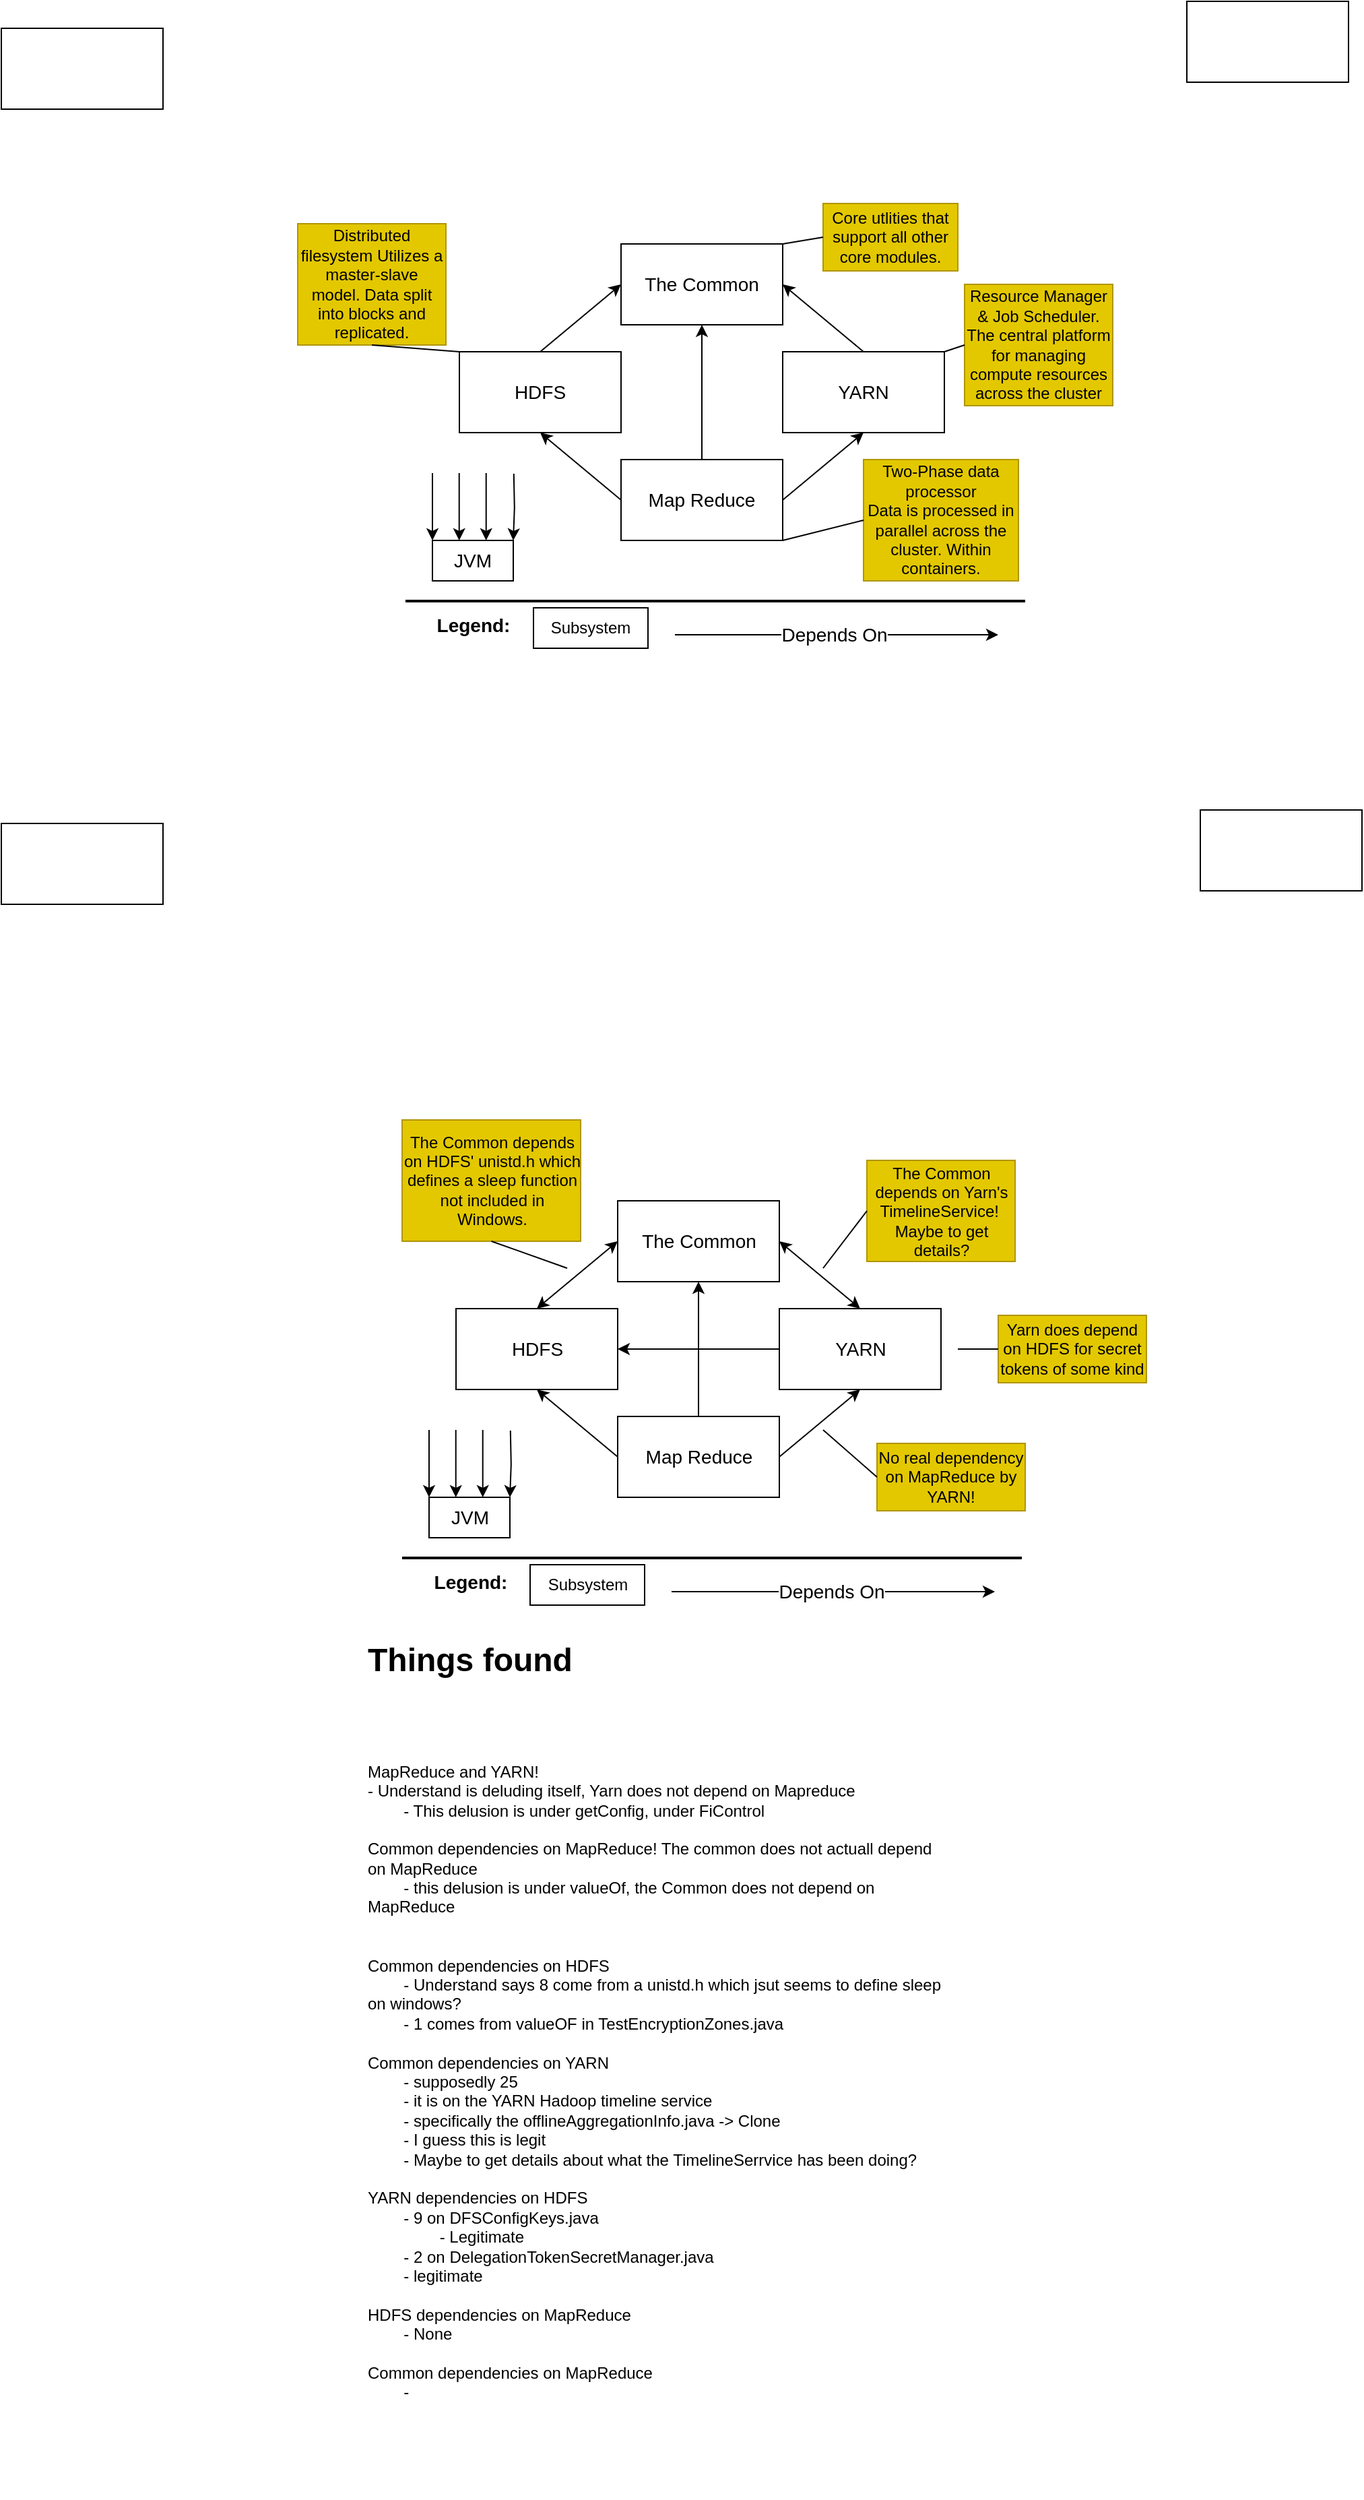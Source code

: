 <mxfile version="28.2.8">
  <diagram name="Page-1" id="MzGk4BcChYRworbhnkPF">
    <mxGraphModel dx="2038" dy="639" grid="1" gridSize="10" guides="1" tooltips="1" connect="1" arrows="1" fold="1" page="1" pageScale="1" pageWidth="850" pageHeight="1100" math="0" shadow="0">
      <root>
        <mxCell id="0" />
        <mxCell id="1" parent="0" />
        <mxCell id="ZaElphzleGRasvH2uKY7-1" value="&lt;font style=&quot;font-size: 14px;&quot;&gt;The Common&lt;/font&gt;" style="rounded=0;whiteSpace=wrap;html=1;" parent="1" vertex="1">
          <mxGeometry x="380" y="220" width="120" height="60" as="geometry" />
        </mxCell>
        <mxCell id="ZaElphzleGRasvH2uKY7-2" value="&lt;font style=&quot;font-size: 14px;&quot;&gt;HDFS&lt;/font&gt;" style="rounded=0;whiteSpace=wrap;html=1;" parent="1" vertex="1">
          <mxGeometry x="260" y="300" width="120" height="60" as="geometry" />
        </mxCell>
        <mxCell id="ZaElphzleGRasvH2uKY7-3" value="&lt;font style=&quot;font-size: 14px;&quot;&gt;YARN&lt;/font&gt;" style="rounded=0;whiteSpace=wrap;html=1;" parent="1" vertex="1">
          <mxGeometry x="500" y="300" width="120" height="60" as="geometry" />
        </mxCell>
        <mxCell id="ZaElphzleGRasvH2uKY7-7" value="&lt;font style=&quot;font-size: 14px;&quot;&gt;Map Reduce&lt;/font&gt;" style="rounded=0;whiteSpace=wrap;html=1;" parent="1" vertex="1">
          <mxGeometry x="380" y="380" width="120" height="60" as="geometry" />
        </mxCell>
        <mxCell id="ZaElphzleGRasvH2uKY7-13" value="" style="endArrow=classic;html=1;rounded=0;entryX=0.5;entryY=1;entryDx=0;entryDy=0;" parent="1" source="ZaElphzleGRasvH2uKY7-7" target="ZaElphzleGRasvH2uKY7-1" edge="1">
          <mxGeometry width="50" height="50" relative="1" as="geometry">
            <mxPoint x="410" y="420" as="sourcePoint" />
            <mxPoint x="460" y="370" as="targetPoint" />
          </mxGeometry>
        </mxCell>
        <mxCell id="ZaElphzleGRasvH2uKY7-14" value="" style="line;strokeWidth=2;html=1;" parent="1" vertex="1">
          <mxGeometry x="220" y="480" width="460" height="10" as="geometry" />
        </mxCell>
        <mxCell id="ZaElphzleGRasvH2uKY7-15" value="&lt;font style=&quot;font-size: 14px;&quot;&gt;Legend:&lt;/font&gt;" style="text;strokeColor=none;fillColor=none;html=1;fontSize=24;fontStyle=1;verticalAlign=middle;align=center;" parent="1" vertex="1">
          <mxGeometry x="220" y="480" width="100" height="40" as="geometry" />
        </mxCell>
        <mxCell id="ZaElphzleGRasvH2uKY7-16" value="Subsystem" style="rounded=0;whiteSpace=wrap;html=1;" parent="1" vertex="1">
          <mxGeometry x="315" y="490" width="85" height="30" as="geometry" />
        </mxCell>
        <mxCell id="ZaElphzleGRasvH2uKY7-17" value="" style="endArrow=classic;html=1;rounded=0;" parent="1" edge="1">
          <mxGeometry width="50" height="50" relative="1" as="geometry">
            <mxPoint x="420" y="510" as="sourcePoint" />
            <mxPoint x="660" y="510" as="targetPoint" />
          </mxGeometry>
        </mxCell>
        <mxCell id="ZaElphzleGRasvH2uKY7-18" value="&lt;font style=&quot;font-size: 14px;&quot;&gt;Depends On&lt;/font&gt;" style="edgeLabel;html=1;align=center;verticalAlign=middle;resizable=0;points=[];" parent="ZaElphzleGRasvH2uKY7-17" vertex="1" connectable="0">
          <mxGeometry x="-0.015" relative="1" as="geometry">
            <mxPoint as="offset" />
          </mxGeometry>
        </mxCell>
        <mxCell id="vDSU7Jg6GCvEzzB5-tKR-2" value="Core utlities that support all other core modules." style="rounded=0;whiteSpace=wrap;html=1;fillColor=#e3c800;fontColor=#000000;strokeColor=#B09500;" parent="1" vertex="1">
          <mxGeometry x="530" y="190" width="100" height="50" as="geometry" />
        </mxCell>
        <mxCell id="vDSU7Jg6GCvEzzB5-tKR-3" value="" style="endArrow=none;html=1;rounded=0;entryX=0;entryY=0.5;entryDx=0;entryDy=0;" parent="1" target="vDSU7Jg6GCvEzzB5-tKR-2" edge="1">
          <mxGeometry width="50" height="50" relative="1" as="geometry">
            <mxPoint x="500" y="220" as="sourcePoint" />
            <mxPoint x="540" y="190" as="targetPoint" />
          </mxGeometry>
        </mxCell>
        <mxCell id="vDSU7Jg6GCvEzzB5-tKR-4" value="Resource Manager &amp;amp; Job Scheduler.&lt;div&gt;&lt;font&gt;The central platform for managing compute resources across the cluster&lt;/font&gt;&lt;/div&gt;" style="rounded=0;whiteSpace=wrap;html=1;fillColor=#e3c800;fontColor=#000000;strokeColor=#B09500;" parent="1" vertex="1">
          <mxGeometry x="635" y="250" width="110" height="90" as="geometry" />
        </mxCell>
        <mxCell id="vDSU7Jg6GCvEzzB5-tKR-5" value="" style="endArrow=none;html=1;rounded=0;exitX=1;exitY=0;exitDx=0;exitDy=0;entryX=0;entryY=0.5;entryDx=0;entryDy=0;" parent="1" source="ZaElphzleGRasvH2uKY7-3" target="vDSU7Jg6GCvEzzB5-tKR-4" edge="1">
          <mxGeometry width="50" height="50" relative="1" as="geometry">
            <mxPoint x="630" y="340" as="sourcePoint" />
            <mxPoint x="670" y="310" as="targetPoint" />
          </mxGeometry>
        </mxCell>
        <mxCell id="vDSU7Jg6GCvEzzB5-tKR-6" value="Distributed filesystem &lt;font&gt;&lt;font style=&quot;&quot;&gt;U&lt;/font&gt;&lt;font style=&quot;&quot;&gt;tilizes a master-slave model. Data split into blocks and replicated.&lt;/font&gt;&lt;/font&gt;" style="rounded=0;whiteSpace=wrap;html=1;fillColor=#e3c800;fontColor=#000000;strokeColor=#B09500;" parent="1" vertex="1">
          <mxGeometry x="140" y="205" width="110" height="90" as="geometry" />
        </mxCell>
        <mxCell id="vDSU7Jg6GCvEzzB5-tKR-7" value="" style="endArrow=none;html=1;rounded=0;entryX=0.5;entryY=1;entryDx=0;entryDy=0;exitX=0;exitY=0;exitDx=0;exitDy=0;" parent="1" source="ZaElphzleGRasvH2uKY7-2" target="vDSU7Jg6GCvEzzB5-tKR-6" edge="1">
          <mxGeometry width="50" height="50" relative="1" as="geometry">
            <mxPoint x="170" y="400" as="sourcePoint" />
            <mxPoint x="220" y="350" as="targetPoint" />
            <Array as="points" />
          </mxGeometry>
        </mxCell>
        <mxCell id="vDSU7Jg6GCvEzzB5-tKR-8" value="Two-Phase data processor&lt;div&gt;&lt;font&gt;Data is processed in parallel across the cluster. Within containers.&lt;/font&gt;&lt;/div&gt;" style="rounded=0;whiteSpace=wrap;html=1;fillColor=#e3c800;fontColor=#000000;strokeColor=#B09500;" parent="1" vertex="1">
          <mxGeometry x="560" y="380" width="115" height="90" as="geometry" />
        </mxCell>
        <mxCell id="vDSU7Jg6GCvEzzB5-tKR-9" value="" style="endArrow=none;html=1;rounded=0;entryX=1;entryY=1;entryDx=0;entryDy=0;exitX=0;exitY=0.5;exitDx=0;exitDy=0;" parent="1" source="vDSU7Jg6GCvEzzB5-tKR-8" target="ZaElphzleGRasvH2uKY7-7" edge="1">
          <mxGeometry width="50" height="50" relative="1" as="geometry">
            <mxPoint x="590" y="520" as="sourcePoint" />
            <mxPoint x="570" y="500" as="targetPoint" />
            <Array as="points" />
          </mxGeometry>
        </mxCell>
        <mxCell id="I_VBimmwqtJVKOZfFagT-1" value="" style="endArrow=classic;html=1;rounded=0;entryX=0.5;entryY=1;entryDx=0;entryDy=0;exitX=0;exitY=0.5;exitDx=0;exitDy=0;" parent="1" source="ZaElphzleGRasvH2uKY7-7" target="ZaElphzleGRasvH2uKY7-2" edge="1">
          <mxGeometry width="50" height="50" relative="1" as="geometry">
            <mxPoint x="280" y="480" as="sourcePoint" />
            <mxPoint x="330" y="430" as="targetPoint" />
          </mxGeometry>
        </mxCell>
        <mxCell id="I_VBimmwqtJVKOZfFagT-2" value="" style="endArrow=classic;html=1;rounded=0;entryX=0.5;entryY=1;entryDx=0;entryDy=0;exitX=1;exitY=0.5;exitDx=0;exitDy=0;" parent="1" source="ZaElphzleGRasvH2uKY7-7" target="ZaElphzleGRasvH2uKY7-3" edge="1">
          <mxGeometry width="50" height="50" relative="1" as="geometry">
            <mxPoint x="620" y="520" as="sourcePoint" />
            <mxPoint x="520" y="440" as="targetPoint" />
          </mxGeometry>
        </mxCell>
        <mxCell id="I_VBimmwqtJVKOZfFagT-3" value="" style="endArrow=classic;html=1;rounded=0;entryX=0;entryY=0.5;entryDx=0;entryDy=0;exitX=0.5;exitY=0;exitDx=0;exitDy=0;" parent="1" source="ZaElphzleGRasvH2uKY7-2" target="ZaElphzleGRasvH2uKY7-1" edge="1">
          <mxGeometry width="50" height="50" relative="1" as="geometry">
            <mxPoint x="410" y="360" as="sourcePoint" />
            <mxPoint x="310" y="280" as="targetPoint" />
          </mxGeometry>
        </mxCell>
        <mxCell id="I_VBimmwqtJVKOZfFagT-4" value="" style="endArrow=classic;html=1;rounded=0;entryX=1;entryY=0.5;entryDx=0;entryDy=0;exitX=0.5;exitY=0;exitDx=0;exitDy=0;" parent="1" source="ZaElphzleGRasvH2uKY7-3" target="ZaElphzleGRasvH2uKY7-1" edge="1">
          <mxGeometry width="50" height="50" relative="1" as="geometry">
            <mxPoint x="640" y="350" as="sourcePoint" />
            <mxPoint x="540" y="270" as="targetPoint" />
          </mxGeometry>
        </mxCell>
        <mxCell id="I_VBimmwqtJVKOZfFagT-6" style="edgeStyle=orthogonalEdgeStyle;rounded=0;orthogonalLoop=1;jettySize=auto;html=1;exitX=0.5;exitY=0;exitDx=0;exitDy=0;" parent="1" edge="1">
          <mxGeometry relative="1" as="geometry">
            <mxPoint x="279.86" y="440" as="targetPoint" />
            <mxPoint x="279.86" y="390" as="sourcePoint" />
          </mxGeometry>
        </mxCell>
        <mxCell id="I_VBimmwqtJVKOZfFagT-7" value="&lt;font style=&quot;font-size: 14px;&quot;&gt;JVM&lt;/font&gt;" style="rounded=0;whiteSpace=wrap;html=1;" parent="1" vertex="1">
          <mxGeometry x="240" y="440" width="60" height="30" as="geometry" />
        </mxCell>
        <mxCell id="I_VBimmwqtJVKOZfFagT-8" style="edgeStyle=orthogonalEdgeStyle;rounded=0;orthogonalLoop=1;jettySize=auto;html=1;exitX=0.58;exitY=-0.008;exitDx=0;exitDy=0;exitPerimeter=0;" parent="1" edge="1">
          <mxGeometry relative="1" as="geometry">
            <mxPoint x="300.0" y="440.0" as="targetPoint" />
            <mxPoint x="300.4" y="390.48" as="sourcePoint" />
          </mxGeometry>
        </mxCell>
        <mxCell id="I_VBimmwqtJVKOZfFagT-9" style="edgeStyle=orthogonalEdgeStyle;rounded=0;orthogonalLoop=1;jettySize=auto;html=1;exitX=0.75;exitY=0;exitDx=0;exitDy=0;" parent="1" edge="1">
          <mxGeometry relative="1" as="geometry">
            <mxPoint x="240" y="440" as="targetPoint" />
            <mxPoint x="240" y="390" as="sourcePoint" />
          </mxGeometry>
        </mxCell>
        <mxCell id="I_VBimmwqtJVKOZfFagT-10" style="edgeStyle=orthogonalEdgeStyle;rounded=0;orthogonalLoop=1;jettySize=auto;html=1;exitX=0.75;exitY=0;exitDx=0;exitDy=0;" parent="1" edge="1">
          <mxGeometry relative="1" as="geometry">
            <mxPoint x="259.86" y="440" as="targetPoint" />
            <mxPoint x="259.86" y="390" as="sourcePoint" />
          </mxGeometry>
        </mxCell>
        <mxCell id="AhfG7yE6Urii9o7t-FWB-1" value="" style="rounded=0;whiteSpace=wrap;html=1;" parent="1" vertex="1">
          <mxGeometry x="-80" y="60" width="120" height="60" as="geometry" />
        </mxCell>
        <mxCell id="AhfG7yE6Urii9o7t-FWB-2" value="" style="rounded=0;whiteSpace=wrap;html=1;" parent="1" vertex="1">
          <mxGeometry x="810" y="640" width="120" height="60" as="geometry" />
        </mxCell>
        <mxCell id="AhfG7yE6Urii9o7t-FWB-3" value="" style="rounded=0;whiteSpace=wrap;html=1;" parent="1" vertex="1">
          <mxGeometry x="-80" y="650" width="120" height="60" as="geometry" />
        </mxCell>
        <mxCell id="AhfG7yE6Urii9o7t-FWB-4" value="" style="rounded=0;whiteSpace=wrap;html=1;" parent="1" vertex="1">
          <mxGeometry x="800" y="40" width="120" height="60" as="geometry" />
        </mxCell>
        <mxCell id="zDYgsklpXwiU50oVNI-N-1" value="&lt;font style=&quot;font-size: 14px;&quot;&gt;The Common&lt;/font&gt;" style="rounded=0;whiteSpace=wrap;html=1;" vertex="1" parent="1">
          <mxGeometry x="377.5" y="930" width="120" height="60" as="geometry" />
        </mxCell>
        <mxCell id="zDYgsklpXwiU50oVNI-N-2" value="&lt;font style=&quot;font-size: 14px;&quot;&gt;HDFS&lt;/font&gt;" style="rounded=0;whiteSpace=wrap;html=1;" vertex="1" parent="1">
          <mxGeometry x="257.5" y="1010" width="120" height="60" as="geometry" />
        </mxCell>
        <mxCell id="zDYgsklpXwiU50oVNI-N-3" value="&lt;font style=&quot;font-size: 14px;&quot;&gt;YARN&lt;/font&gt;" style="rounded=0;whiteSpace=wrap;html=1;" vertex="1" parent="1">
          <mxGeometry x="497.5" y="1010" width="120" height="60" as="geometry" />
        </mxCell>
        <mxCell id="zDYgsklpXwiU50oVNI-N-4" value="&lt;font style=&quot;font-size: 14px;&quot;&gt;Map Reduce&lt;/font&gt;" style="rounded=0;whiteSpace=wrap;html=1;" vertex="1" parent="1">
          <mxGeometry x="377.5" y="1090" width="120" height="60" as="geometry" />
        </mxCell>
        <mxCell id="zDYgsklpXwiU50oVNI-N-5" value="" style="endArrow=classic;html=1;rounded=0;entryX=0.5;entryY=1;entryDx=0;entryDy=0;" edge="1" parent="1" source="zDYgsklpXwiU50oVNI-N-4" target="zDYgsklpXwiU50oVNI-N-1">
          <mxGeometry width="50" height="50" relative="1" as="geometry">
            <mxPoint x="407.5" y="1130" as="sourcePoint" />
            <mxPoint x="457.5" y="1080" as="targetPoint" />
          </mxGeometry>
        </mxCell>
        <mxCell id="zDYgsklpXwiU50oVNI-N-6" value="" style="line;strokeWidth=2;html=1;" vertex="1" parent="1">
          <mxGeometry x="217.5" y="1190" width="460" height="10" as="geometry" />
        </mxCell>
        <mxCell id="zDYgsklpXwiU50oVNI-N-7" value="&lt;font style=&quot;font-size: 14px;&quot;&gt;Legend:&lt;/font&gt;" style="text;strokeColor=none;fillColor=none;html=1;fontSize=24;fontStyle=1;verticalAlign=middle;align=center;" vertex="1" parent="1">
          <mxGeometry x="217.5" y="1190" width="100" height="40" as="geometry" />
        </mxCell>
        <mxCell id="zDYgsklpXwiU50oVNI-N-8" value="Subsystem" style="rounded=0;whiteSpace=wrap;html=1;" vertex="1" parent="1">
          <mxGeometry x="312.5" y="1200" width="85" height="30" as="geometry" />
        </mxCell>
        <mxCell id="zDYgsklpXwiU50oVNI-N-9" value="" style="endArrow=classic;html=1;rounded=0;" edge="1" parent="1">
          <mxGeometry width="50" height="50" relative="1" as="geometry">
            <mxPoint x="417.5" y="1220" as="sourcePoint" />
            <mxPoint x="657.5" y="1220" as="targetPoint" />
          </mxGeometry>
        </mxCell>
        <mxCell id="zDYgsklpXwiU50oVNI-N-10" value="&lt;font style=&quot;font-size: 14px;&quot;&gt;Depends On&lt;/font&gt;" style="edgeLabel;html=1;align=center;verticalAlign=middle;resizable=0;points=[];" vertex="1" connectable="0" parent="zDYgsklpXwiU50oVNI-N-9">
          <mxGeometry x="-0.015" relative="1" as="geometry">
            <mxPoint as="offset" />
          </mxGeometry>
        </mxCell>
        <mxCell id="zDYgsklpXwiU50oVNI-N-11" value="The Common depends on Yarn&#39;s TimelineService!&amp;nbsp;&lt;div&gt;Maybe to get details?&lt;/div&gt;" style="rounded=0;whiteSpace=wrap;html=1;fillColor=#e3c800;fontColor=#000000;strokeColor=#B09500;" vertex="1" parent="1">
          <mxGeometry x="562.5" y="900" width="110" height="75" as="geometry" />
        </mxCell>
        <mxCell id="zDYgsklpXwiU50oVNI-N-12" value="" style="endArrow=none;html=1;rounded=0;entryX=0;entryY=0.5;entryDx=0;entryDy=0;" edge="1" parent="1" target="zDYgsklpXwiU50oVNI-N-11">
          <mxGeometry width="50" height="50" relative="1" as="geometry">
            <mxPoint x="530" y="980" as="sourcePoint" />
            <mxPoint x="537.5" y="900" as="targetPoint" />
          </mxGeometry>
        </mxCell>
        <mxCell id="zDYgsklpXwiU50oVNI-N-13" value="No real dependency on MapReduce by YARN!" style="rounded=0;whiteSpace=wrap;html=1;fillColor=#e3c800;fontColor=#000000;strokeColor=#B09500;" vertex="1" parent="1">
          <mxGeometry x="570" y="1110" width="110" height="50" as="geometry" />
        </mxCell>
        <mxCell id="zDYgsklpXwiU50oVNI-N-14" value="" style="endArrow=none;html=1;rounded=0;entryX=0;entryY=0.5;entryDx=0;entryDy=0;" edge="1" parent="1" target="zDYgsklpXwiU50oVNI-N-13">
          <mxGeometry width="50" height="50" relative="1" as="geometry">
            <mxPoint x="530" y="1100" as="sourcePoint" />
            <mxPoint x="667.5" y="1020" as="targetPoint" />
          </mxGeometry>
        </mxCell>
        <mxCell id="zDYgsklpXwiU50oVNI-N-15" value="The Common depends on HDFS&#39; unistd.h which defines a sleep function not included in Windows." style="rounded=0;whiteSpace=wrap;html=1;fillColor=#e3c800;fontColor=#000000;strokeColor=#B09500;" vertex="1" parent="1">
          <mxGeometry x="217.5" y="870" width="132.5" height="90" as="geometry" />
        </mxCell>
        <mxCell id="zDYgsklpXwiU50oVNI-N-16" value="" style="endArrow=none;html=1;rounded=0;entryX=0.5;entryY=1;entryDx=0;entryDy=0;" edge="1" parent="1" target="zDYgsklpXwiU50oVNI-N-15">
          <mxGeometry width="50" height="50" relative="1" as="geometry">
            <mxPoint x="340" y="980" as="sourcePoint" />
            <mxPoint x="217.5" y="1060" as="targetPoint" />
            <Array as="points" />
          </mxGeometry>
        </mxCell>
        <mxCell id="zDYgsklpXwiU50oVNI-N-19" value="" style="endArrow=classic;html=1;rounded=0;entryX=0.5;entryY=1;entryDx=0;entryDy=0;exitX=0;exitY=0.5;exitDx=0;exitDy=0;" edge="1" parent="1" source="zDYgsklpXwiU50oVNI-N-4" target="zDYgsklpXwiU50oVNI-N-2">
          <mxGeometry width="50" height="50" relative="1" as="geometry">
            <mxPoint x="277.5" y="1190" as="sourcePoint" />
            <mxPoint x="327.5" y="1140" as="targetPoint" />
          </mxGeometry>
        </mxCell>
        <mxCell id="zDYgsklpXwiU50oVNI-N-20" value="" style="endArrow=classic;html=1;rounded=0;entryX=0.5;entryY=1;entryDx=0;entryDy=0;exitX=1;exitY=0.5;exitDx=0;exitDy=0;" edge="1" parent="1" source="zDYgsklpXwiU50oVNI-N-4" target="zDYgsklpXwiU50oVNI-N-3">
          <mxGeometry width="50" height="50" relative="1" as="geometry">
            <mxPoint x="617.5" y="1230" as="sourcePoint" />
            <mxPoint x="517.5" y="1150" as="targetPoint" />
          </mxGeometry>
        </mxCell>
        <mxCell id="zDYgsklpXwiU50oVNI-N-21" value="" style="endArrow=classic;html=1;rounded=0;entryX=0;entryY=0.5;entryDx=0;entryDy=0;exitX=0.5;exitY=0;exitDx=0;exitDy=0;startArrow=classic;startFill=1;" edge="1" parent="1" source="zDYgsklpXwiU50oVNI-N-2" target="zDYgsklpXwiU50oVNI-N-1">
          <mxGeometry width="50" height="50" relative="1" as="geometry">
            <mxPoint x="407.5" y="1070" as="sourcePoint" />
            <mxPoint x="307.5" y="990" as="targetPoint" />
          </mxGeometry>
        </mxCell>
        <mxCell id="zDYgsklpXwiU50oVNI-N-22" value="" style="endArrow=classic;html=1;rounded=0;entryX=1;entryY=0.5;entryDx=0;entryDy=0;exitX=0.5;exitY=0;exitDx=0;exitDy=0;startArrow=classic;startFill=1;" edge="1" parent="1" source="zDYgsklpXwiU50oVNI-N-3" target="zDYgsklpXwiU50oVNI-N-1">
          <mxGeometry width="50" height="50" relative="1" as="geometry">
            <mxPoint x="637.5" y="1060" as="sourcePoint" />
            <mxPoint x="537.5" y="980" as="targetPoint" />
          </mxGeometry>
        </mxCell>
        <mxCell id="zDYgsklpXwiU50oVNI-N-23" style="edgeStyle=orthogonalEdgeStyle;rounded=0;orthogonalLoop=1;jettySize=auto;html=1;exitX=0.5;exitY=0;exitDx=0;exitDy=0;" edge="1" parent="1">
          <mxGeometry relative="1" as="geometry">
            <mxPoint x="277.36" y="1150" as="targetPoint" />
            <mxPoint x="277.36" y="1100" as="sourcePoint" />
          </mxGeometry>
        </mxCell>
        <mxCell id="zDYgsklpXwiU50oVNI-N-24" value="&lt;font style=&quot;font-size: 14px;&quot;&gt;JVM&lt;/font&gt;" style="rounded=0;whiteSpace=wrap;html=1;" vertex="1" parent="1">
          <mxGeometry x="237.5" y="1150" width="60" height="30" as="geometry" />
        </mxCell>
        <mxCell id="zDYgsklpXwiU50oVNI-N-25" style="edgeStyle=orthogonalEdgeStyle;rounded=0;orthogonalLoop=1;jettySize=auto;html=1;exitX=0.58;exitY=-0.008;exitDx=0;exitDy=0;exitPerimeter=0;" edge="1" parent="1">
          <mxGeometry relative="1" as="geometry">
            <mxPoint x="297.5" y="1150" as="targetPoint" />
            <mxPoint x="297.9" y="1100.48" as="sourcePoint" />
          </mxGeometry>
        </mxCell>
        <mxCell id="zDYgsklpXwiU50oVNI-N-26" style="edgeStyle=orthogonalEdgeStyle;rounded=0;orthogonalLoop=1;jettySize=auto;html=1;exitX=0.75;exitY=0;exitDx=0;exitDy=0;" edge="1" parent="1">
          <mxGeometry relative="1" as="geometry">
            <mxPoint x="237.5" y="1150" as="targetPoint" />
            <mxPoint x="237.5" y="1100" as="sourcePoint" />
          </mxGeometry>
        </mxCell>
        <mxCell id="zDYgsklpXwiU50oVNI-N-27" style="edgeStyle=orthogonalEdgeStyle;rounded=0;orthogonalLoop=1;jettySize=auto;html=1;exitX=0.75;exitY=0;exitDx=0;exitDy=0;" edge="1" parent="1">
          <mxGeometry relative="1" as="geometry">
            <mxPoint x="257.36" y="1150" as="targetPoint" />
            <mxPoint x="257.36" y="1100" as="sourcePoint" />
          </mxGeometry>
        </mxCell>
        <mxCell id="zDYgsklpXwiU50oVNI-N-28" value="&lt;h1 style=&quot;margin-top: 0px;&quot;&gt;&lt;span style=&quot;background-color: transparent; color: light-dark(rgb(0, 0, 0), rgb(255, 255, 255));&quot;&gt;Things found&lt;/span&gt;&lt;/h1&gt;&lt;h1 style=&quot;margin-top: 0px;&quot;&gt;&lt;br&gt;&lt;/h1&gt;&lt;div&gt;MapReduce and YARN!&lt;/div&gt;&lt;div&gt;- Understand is deluding itself, Yarn does not depend on Mapreduce&lt;/div&gt;&lt;div&gt;&lt;span style=&quot;white-space: pre;&quot;&gt;&#x9;&lt;/span&gt;- This delusion is under getConfig, under FiControl&amp;nbsp;&lt;br&gt;&lt;/div&gt;&lt;div&gt;&lt;br&gt;&lt;/div&gt;&lt;div&gt;Common dependencies on MapReduce! The common does not actuall depend on MapReduce&lt;/div&gt;&lt;div&gt;&lt;span style=&quot;white-space: pre;&quot;&gt;&#x9;&lt;/span&gt;- this delusion is under valueOf, the Common does not depend on MapReduce&lt;br&gt;&lt;/div&gt;&lt;div&gt;&lt;br&gt;&lt;/div&gt;&lt;div&gt;&lt;br&gt;&lt;/div&gt;&lt;div&gt;Common dependencies on HDFS&lt;/div&gt;&lt;div&gt;&lt;span style=&quot;white-space: pre;&quot;&gt;&#x9;&lt;/span&gt;- Understand says 8 come from a unistd.h which jsut seems to define sleep on windows?&lt;br&gt;&lt;/div&gt;&lt;div&gt;&lt;span style=&quot;white-space: pre;&quot;&gt;&#x9;&lt;/span&gt;- 1 comes from valueOF in TestEncryptionZones.java&lt;br&gt;&lt;/div&gt;&lt;div&gt;&lt;br&gt;&lt;/div&gt;&lt;div&gt;Common dependencies on YARN&lt;/div&gt;&lt;div&gt;&lt;span style=&quot;white-space: pre;&quot;&gt;&#x9;&lt;/span&gt;- supposedly 25&lt;br&gt;&lt;/div&gt;&lt;div&gt;&lt;span style=&quot;white-space: pre;&quot;&gt;&#x9;&lt;/span&gt;- it is on the YARN Hadoop timeline service&lt;br&gt;&lt;/div&gt;&lt;div&gt;&lt;span style=&quot;white-space: pre;&quot;&gt;&#x9;&lt;/span&gt;- specifically the offlineAggregationInfo.java -&amp;gt; Clone&lt;br&gt;&lt;/div&gt;&lt;div&gt;&lt;span style=&quot;white-space: pre;&quot;&gt;&#x9;&lt;/span&gt;- I guess this is legit&lt;br&gt;&lt;/div&gt;&lt;div&gt;&lt;span style=&quot;white-space: pre;&quot;&gt;&#x9;&lt;/span&gt;- Maybe to get details about what the TimelineSerrvice has been doing?&lt;br&gt;&lt;/div&gt;&lt;div&gt;&lt;br&gt;&lt;/div&gt;&lt;div&gt;YARN dependencies on HDFS&lt;/div&gt;&lt;div&gt;&lt;span style=&quot;white-space: pre;&quot;&gt;&#x9;&lt;/span&gt;- 9 on DFSConfigKeys.java&lt;br&gt;&lt;/div&gt;&lt;div&gt;&lt;span style=&quot;white-space: pre;&quot;&gt;&#x9;&lt;/span&gt;&lt;span style=&quot;white-space: pre;&quot;&gt;&#x9;&lt;/span&gt;- Legitimate&lt;br&gt;&lt;/div&gt;&lt;div&gt;&lt;span style=&quot;white-space: pre;&quot;&gt;&#x9;&lt;/span&gt;- 2 on DelegationTokenSecretManager.java&lt;br&gt;&lt;/div&gt;&lt;div&gt;&lt;span style=&quot;white-space: pre;&quot;&gt;&#x9;&lt;/span&gt;- legitimate&lt;br&gt;&lt;/div&gt;&lt;div&gt;&lt;br&gt;&lt;/div&gt;&lt;div&gt;HDFS dependencies on MapReduce&lt;/div&gt;&lt;div&gt;&lt;span style=&quot;white-space: pre;&quot;&gt;&#x9;&lt;/span&gt;- None&lt;br&gt;&lt;/div&gt;&lt;div&gt;&lt;br&gt;&lt;/div&gt;&lt;div&gt;Common dependencies on MapReduce&lt;/div&gt;&lt;div&gt;&lt;span style=&quot;white-space: pre;&quot;&gt;&#x9;&lt;/span&gt;-&amp;nbsp;&lt;br&gt;&lt;/div&gt;&lt;div&gt;&lt;br&gt;&lt;/div&gt;&lt;div&gt;&lt;br&gt;&lt;/div&gt;&lt;div&gt;&lt;br&gt;&lt;/div&gt;&lt;div&gt;&lt;br&gt;&lt;/div&gt;&lt;div&gt;&lt;br&gt;&lt;/div&gt;&lt;div&gt;&lt;br&gt;&lt;/div&gt;" style="text;html=1;whiteSpace=wrap;overflow=hidden;rounded=0;" vertex="1" parent="1">
          <mxGeometry x="190" y="1250" width="430" height="640" as="geometry" />
        </mxCell>
        <mxCell id="zDYgsklpXwiU50oVNI-N-29" value="" style="endArrow=classic;html=1;rounded=0;entryX=1;entryY=0.5;entryDx=0;entryDy=0;exitX=0;exitY=0.5;exitDx=0;exitDy=0;" edge="1" parent="1" source="zDYgsklpXwiU50oVNI-N-3" target="zDYgsklpXwiU50oVNI-N-2">
          <mxGeometry width="50" height="50" relative="1" as="geometry">
            <mxPoint x="460" y="1070" as="sourcePoint" />
            <mxPoint x="400" y="1020" as="targetPoint" />
          </mxGeometry>
        </mxCell>
        <mxCell id="zDYgsklpXwiU50oVNI-N-31" value="Yarn does depend on HDFS for secret tokens of some kind" style="rounded=0;whiteSpace=wrap;html=1;fillColor=#e3c800;fontColor=#000000;strokeColor=#B09500;" vertex="1" parent="1">
          <mxGeometry x="660" y="1015" width="110" height="50" as="geometry" />
        </mxCell>
        <mxCell id="zDYgsklpXwiU50oVNI-N-32" value="" style="endArrow=none;html=1;rounded=0;entryX=0;entryY=0.5;entryDx=0;entryDy=0;" edge="1" parent="1" target="zDYgsklpXwiU50oVNI-N-31">
          <mxGeometry width="50" height="50" relative="1" as="geometry">
            <mxPoint x="630" y="1040" as="sourcePoint" />
            <mxPoint x="670" y="1085" as="targetPoint" />
          </mxGeometry>
        </mxCell>
      </root>
    </mxGraphModel>
  </diagram>
</mxfile>
